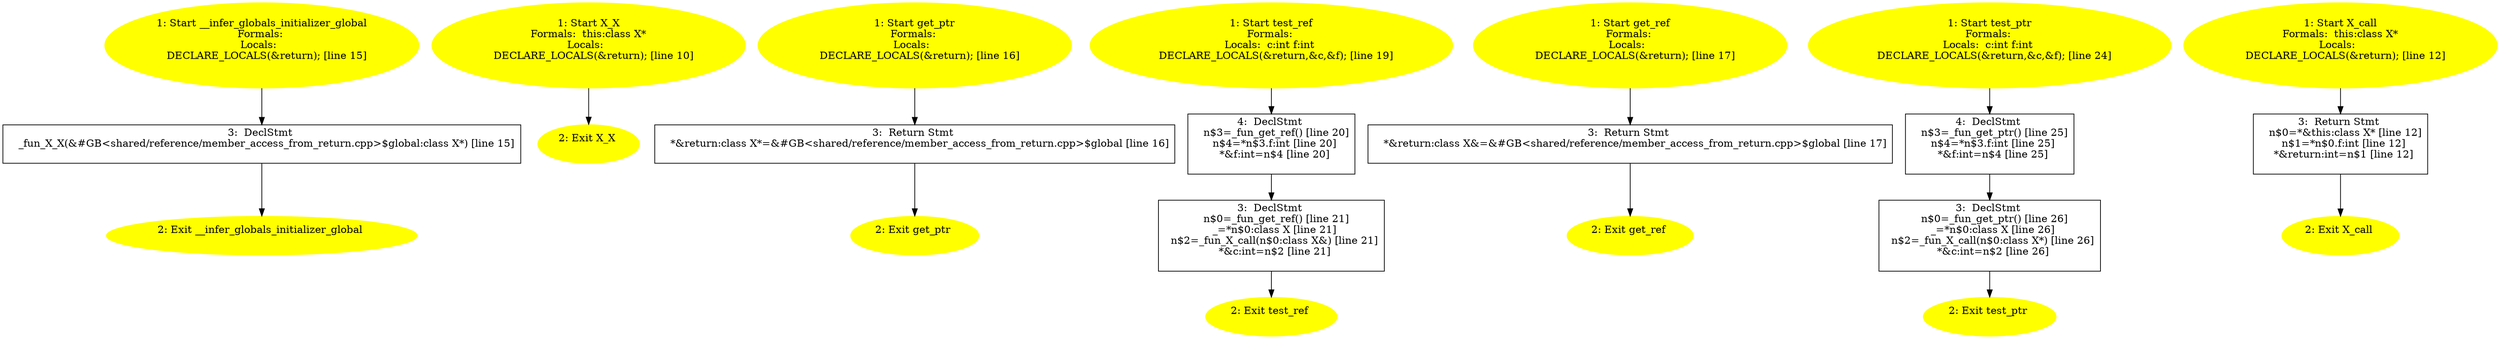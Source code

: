 /* @generated */
digraph iCFG {
"__infer_globals_initializer_global.bdc08c089842ce08b974b22a75daf78e_3" [label="3:  DeclStmt \n   _fun_X_X(&#GB<shared/reference/member_access_from_return.cpp>$global:class X*) [line 15]\n " shape="box"]
	

	 "__infer_globals_initializer_global.bdc08c089842ce08b974b22a75daf78e_3" -> "__infer_globals_initializer_global.bdc08c089842ce08b974b22a75daf78e_2" ;
"__infer_globals_initializer_global.bdc08c089842ce08b974b22a75daf78e_2" [label="2: Exit __infer_globals_initializer_global \n  " color=yellow style=filled]
	

"__infer_globals_initializer_global.bdc08c089842ce08b974b22a75daf78e_1" [label="1: Start __infer_globals_initializer_global\nFormals: \nLocals:  \n   DECLARE_LOCALS(&return); [line 15]\n " color=yellow style=filled]
	

	 "__infer_globals_initializer_global.bdc08c089842ce08b974b22a75daf78e_1" -> "__infer_globals_initializer_global.bdc08c089842ce08b974b22a75daf78e_3" ;
"X_X{_ZN1XC1Ev}.dbc1390b15606562094682699e12caba_2" [label="2: Exit X_X \n  " color=yellow style=filled]
	

"X_X{_ZN1XC1Ev}.dbc1390b15606562094682699e12caba_1" [label="1: Start X_X\nFormals:  this:class X*\nLocals:  \n   DECLARE_LOCALS(&return); [line 10]\n " color=yellow style=filled]
	

	 "X_X{_ZN1XC1Ev}.dbc1390b15606562094682699e12caba_1" -> "X_X{_ZN1XC1Ev}.dbc1390b15606562094682699e12caba_2" ;
"get_ptr{d41d8cd98f00b204e9800998ecf8427e_Z7get_ptrv}.79c23fccc4af78490d3b790f3bfe4b4b_3" [label="3:  Return Stmt \n   *&return:class X*=&#GB<shared/reference/member_access_from_return.cpp>$global [line 16]\n " shape="box"]
	

	 "get_ptr{d41d8cd98f00b204e9800998ecf8427e_Z7get_ptrv}.79c23fccc4af78490d3b790f3bfe4b4b_3" -> "get_ptr{d41d8cd98f00b204e9800998ecf8427e_Z7get_ptrv}.79c23fccc4af78490d3b790f3bfe4b4b_2" ;
"get_ptr{d41d8cd98f00b204e9800998ecf8427e_Z7get_ptrv}.79c23fccc4af78490d3b790f3bfe4b4b_2" [label="2: Exit get_ptr \n  " color=yellow style=filled]
	

"get_ptr{d41d8cd98f00b204e9800998ecf8427e_Z7get_ptrv}.79c23fccc4af78490d3b790f3bfe4b4b_1" [label="1: Start get_ptr\nFormals: \nLocals:  \n   DECLARE_LOCALS(&return); [line 16]\n " color=yellow style=filled]
	

	 "get_ptr{d41d8cd98f00b204e9800998ecf8427e_Z7get_ptrv}.79c23fccc4af78490d3b790f3bfe4b4b_1" -> "get_ptr{d41d8cd98f00b204e9800998ecf8427e_Z7get_ptrv}.79c23fccc4af78490d3b790f3bfe4b4b_3" ;
"test_ref{d41d8cd98f00b204e9800998ecf8427e_Z8test_refv}.00ae903ec76106232cfb760d7c58e99e_4" [label="4:  DeclStmt \n   n$3=_fun_get_ref() [line 20]\n  n$4=*n$3.f:int [line 20]\n  *&f:int=n$4 [line 20]\n " shape="box"]
	

	 "test_ref{d41d8cd98f00b204e9800998ecf8427e_Z8test_refv}.00ae903ec76106232cfb760d7c58e99e_4" -> "test_ref{d41d8cd98f00b204e9800998ecf8427e_Z8test_refv}.00ae903ec76106232cfb760d7c58e99e_3" ;
"test_ref{d41d8cd98f00b204e9800998ecf8427e_Z8test_refv}.00ae903ec76106232cfb760d7c58e99e_3" [label="3:  DeclStmt \n   n$0=_fun_get_ref() [line 21]\n  _=*n$0:class X [line 21]\n  n$2=_fun_X_call(n$0:class X&) [line 21]\n  *&c:int=n$2 [line 21]\n " shape="box"]
	

	 "test_ref{d41d8cd98f00b204e9800998ecf8427e_Z8test_refv}.00ae903ec76106232cfb760d7c58e99e_3" -> "test_ref{d41d8cd98f00b204e9800998ecf8427e_Z8test_refv}.00ae903ec76106232cfb760d7c58e99e_2" ;
"test_ref{d41d8cd98f00b204e9800998ecf8427e_Z8test_refv}.00ae903ec76106232cfb760d7c58e99e_2" [label="2: Exit test_ref \n  " color=yellow style=filled]
	

"test_ref{d41d8cd98f00b204e9800998ecf8427e_Z8test_refv}.00ae903ec76106232cfb760d7c58e99e_1" [label="1: Start test_ref\nFormals: \nLocals:  c:int f:int \n   DECLARE_LOCALS(&return,&c,&f); [line 19]\n " color=yellow style=filled]
	

	 "test_ref{d41d8cd98f00b204e9800998ecf8427e_Z8test_refv}.00ae903ec76106232cfb760d7c58e99e_1" -> "test_ref{d41d8cd98f00b204e9800998ecf8427e_Z8test_refv}.00ae903ec76106232cfb760d7c58e99e_4" ;
"get_ref{d41d8cd98f00b204e9800998ecf8427e_Z7get_refv}.bbbf241bd8d761aafd6f3adea16247b8_3" [label="3:  Return Stmt \n   *&return:class X&=&#GB<shared/reference/member_access_from_return.cpp>$global [line 17]\n " shape="box"]
	

	 "get_ref{d41d8cd98f00b204e9800998ecf8427e_Z7get_refv}.bbbf241bd8d761aafd6f3adea16247b8_3" -> "get_ref{d41d8cd98f00b204e9800998ecf8427e_Z7get_refv}.bbbf241bd8d761aafd6f3adea16247b8_2" ;
"get_ref{d41d8cd98f00b204e9800998ecf8427e_Z7get_refv}.bbbf241bd8d761aafd6f3adea16247b8_2" [label="2: Exit get_ref \n  " color=yellow style=filled]
	

"get_ref{d41d8cd98f00b204e9800998ecf8427e_Z7get_refv}.bbbf241bd8d761aafd6f3adea16247b8_1" [label="1: Start get_ref\nFormals: \nLocals:  \n   DECLARE_LOCALS(&return); [line 17]\n " color=yellow style=filled]
	

	 "get_ref{d41d8cd98f00b204e9800998ecf8427e_Z7get_refv}.bbbf241bd8d761aafd6f3adea16247b8_1" -> "get_ref{d41d8cd98f00b204e9800998ecf8427e_Z7get_refv}.bbbf241bd8d761aafd6f3adea16247b8_3" ;
"test_ptr{d41d8cd98f00b204e9800998ecf8427e_Z8test_ptrv}.54501b574aafef92905574577880c5c8_4" [label="4:  DeclStmt \n   n$3=_fun_get_ptr() [line 25]\n  n$4=*n$3.f:int [line 25]\n  *&f:int=n$4 [line 25]\n " shape="box"]
	

	 "test_ptr{d41d8cd98f00b204e9800998ecf8427e_Z8test_ptrv}.54501b574aafef92905574577880c5c8_4" -> "test_ptr{d41d8cd98f00b204e9800998ecf8427e_Z8test_ptrv}.54501b574aafef92905574577880c5c8_3" ;
"test_ptr{d41d8cd98f00b204e9800998ecf8427e_Z8test_ptrv}.54501b574aafef92905574577880c5c8_3" [label="3:  DeclStmt \n   n$0=_fun_get_ptr() [line 26]\n  _=*n$0:class X [line 26]\n  n$2=_fun_X_call(n$0:class X*) [line 26]\n  *&c:int=n$2 [line 26]\n " shape="box"]
	

	 "test_ptr{d41d8cd98f00b204e9800998ecf8427e_Z8test_ptrv}.54501b574aafef92905574577880c5c8_3" -> "test_ptr{d41d8cd98f00b204e9800998ecf8427e_Z8test_ptrv}.54501b574aafef92905574577880c5c8_2" ;
"test_ptr{d41d8cd98f00b204e9800998ecf8427e_Z8test_ptrv}.54501b574aafef92905574577880c5c8_2" [label="2: Exit test_ptr \n  " color=yellow style=filled]
	

"test_ptr{d41d8cd98f00b204e9800998ecf8427e_Z8test_ptrv}.54501b574aafef92905574577880c5c8_1" [label="1: Start test_ptr\nFormals: \nLocals:  c:int f:int \n   DECLARE_LOCALS(&return,&c,&f); [line 24]\n " color=yellow style=filled]
	

	 "test_ptr{d41d8cd98f00b204e9800998ecf8427e_Z8test_ptrv}.54501b574aafef92905574577880c5c8_1" -> "test_ptr{d41d8cd98f00b204e9800998ecf8427e_Z8test_ptrv}.54501b574aafef92905574577880c5c8_4" ;
"X_call(_ZN1X4callEv).e5f54fa192c076ff324e30be8054f005_3" [label="3:  Return Stmt \n   n$0=*&this:class X* [line 12]\n  n$1=*n$0.f:int [line 12]\n  *&return:int=n$1 [line 12]\n " shape="box"]
	

	 "X_call(_ZN1X4callEv).e5f54fa192c076ff324e30be8054f005_3" -> "X_call(_ZN1X4callEv).e5f54fa192c076ff324e30be8054f005_2" ;
"X_call(_ZN1X4callEv).e5f54fa192c076ff324e30be8054f005_2" [label="2: Exit X_call \n  " color=yellow style=filled]
	

"X_call(_ZN1X4callEv).e5f54fa192c076ff324e30be8054f005_1" [label="1: Start X_call\nFormals:  this:class X*\nLocals:  \n   DECLARE_LOCALS(&return); [line 12]\n " color=yellow style=filled]
	

	 "X_call(_ZN1X4callEv).e5f54fa192c076ff324e30be8054f005_1" -> "X_call(_ZN1X4callEv).e5f54fa192c076ff324e30be8054f005_3" ;
}
